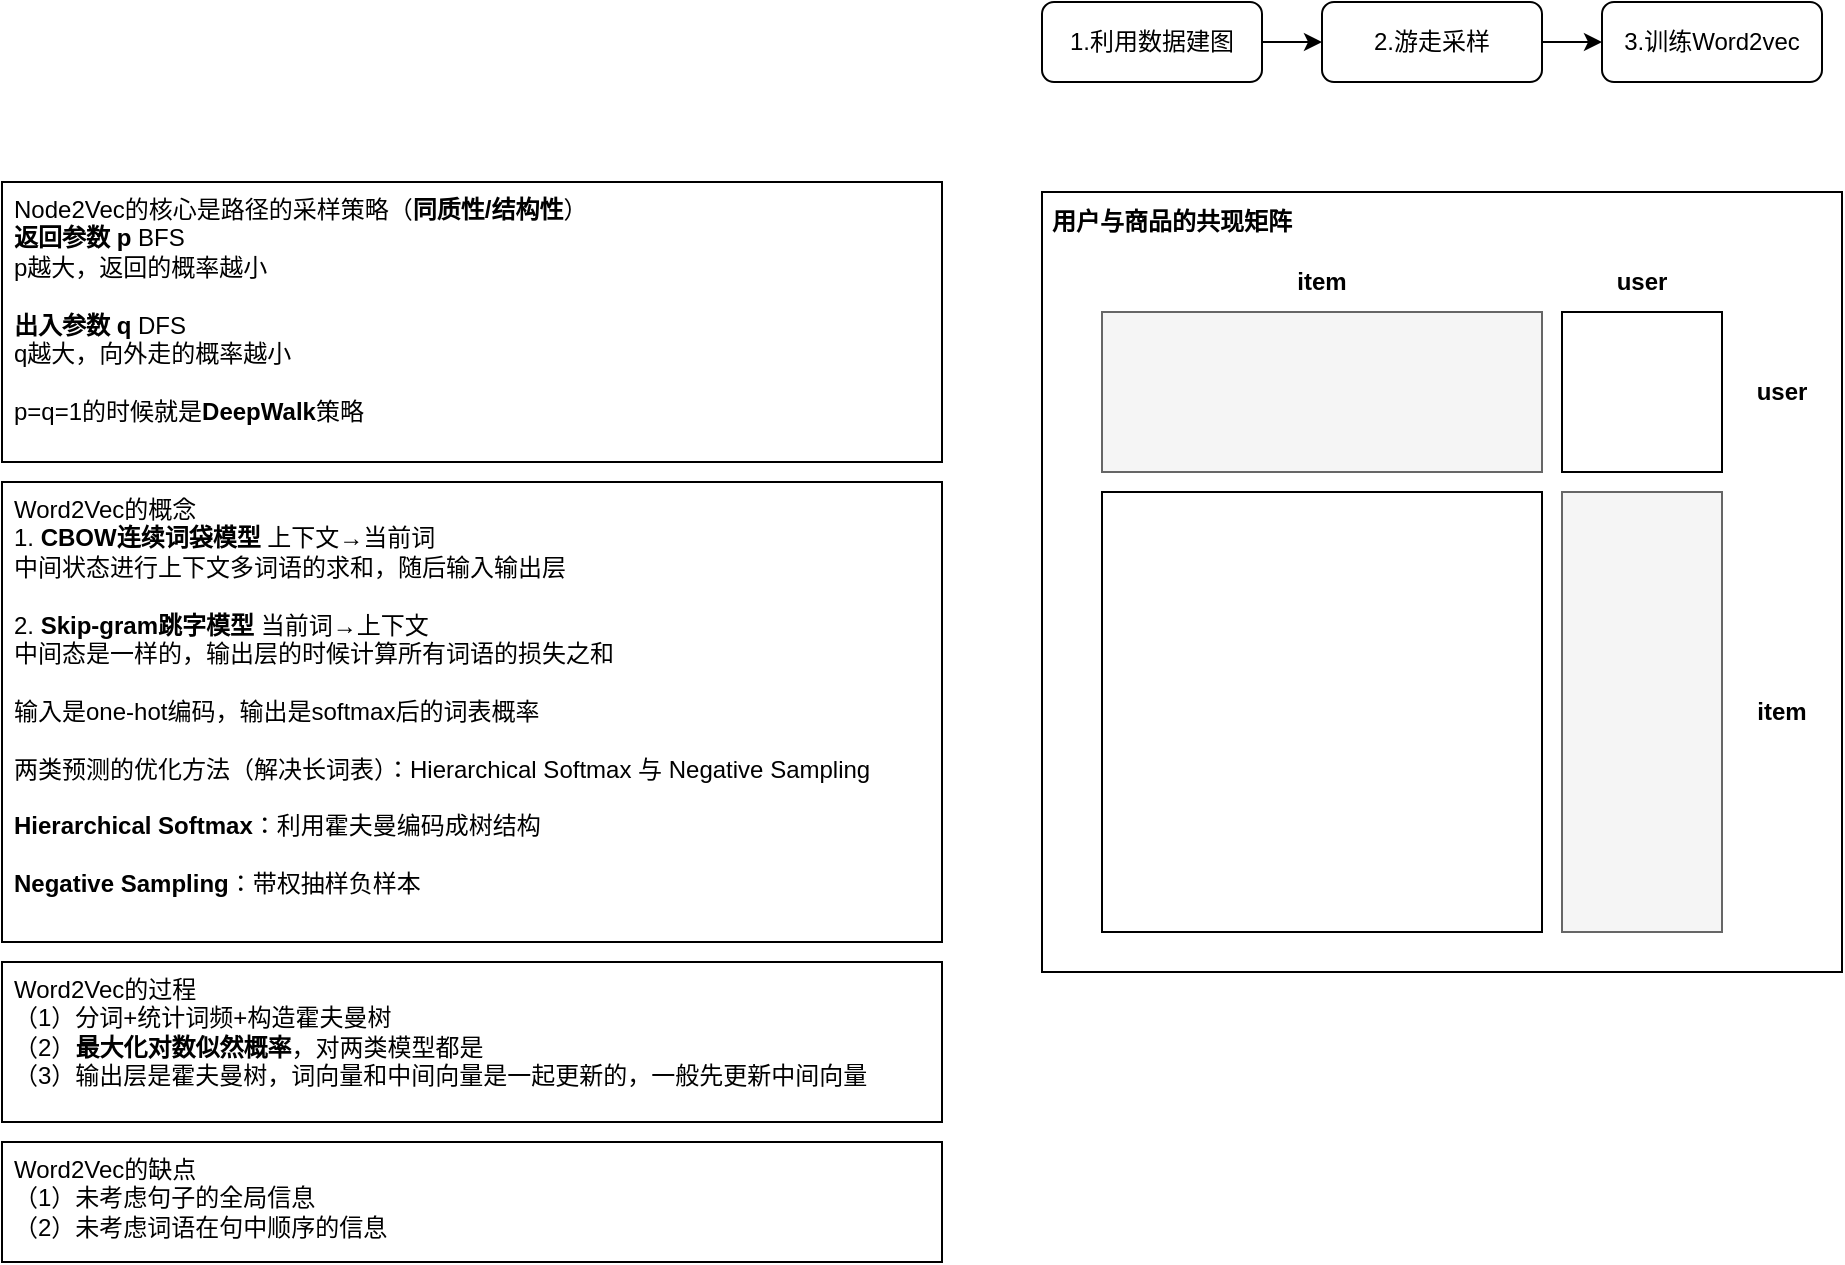 <mxfile version="24.7.6">
  <diagram name="第 1 页" id="zDOgWTLFwLM5gEDVrxWN">
    <mxGraphModel dx="1786" dy="757" grid="1" gridSize="10" guides="1" tooltips="1" connect="1" arrows="1" fold="1" page="0" pageScale="1" pageWidth="827" pageHeight="1169" math="0" shadow="0">
      <root>
        <mxCell id="0" />
        <mxCell id="1" parent="0" />
        <mxCell id="Zc8_B8wsB4UqZe0BXlzT-10" value="" style="rounded=0;whiteSpace=wrap;html=1;rotation=90;" vertex="1" parent="1">
          <mxGeometry x="225" y="260" width="390" height="400" as="geometry" />
        </mxCell>
        <mxCell id="E42auruJM5JTtXHaCHzA-1" value="&lt;div&gt;Node2Vec的核心是路径的采样策略（&lt;b&gt;同质性/结构性&lt;/b&gt;）&lt;/div&gt;&lt;b&gt;返回参数 p&lt;/b&gt; BFS&lt;div&gt;p越大，返回的概率越小&lt;br&gt;&lt;div&gt;&lt;br&gt;&lt;/div&gt;&lt;div&gt;&lt;b&gt;出入参数 q&lt;/b&gt; DFS&lt;/div&gt;&lt;/div&gt;&lt;div&gt;q越大，向外走的概率越小&lt;/div&gt;&lt;div&gt;&lt;br&gt;&lt;/div&gt;&lt;div&gt;p=q=1的时候就是&lt;b&gt;DeepWalk&lt;/b&gt;策略&lt;/div&gt;" style="rounded=0;whiteSpace=wrap;html=1;align=left;verticalAlign=top;spacingLeft=4;" parent="1" vertex="1">
          <mxGeometry x="-300" y="260" width="470" height="140" as="geometry" />
        </mxCell>
        <mxCell id="E42auruJM5JTtXHaCHzA-3" value="Word2Vec的概念&amp;nbsp;&lt;div&gt;1. &lt;b&gt;CBOW连续词袋模型&lt;/b&gt; 上下文→当前词&lt;/div&gt;&lt;div&gt;中间状态进行上下文多词语的求和，随后输入输出层&lt;/div&gt;&lt;div&gt;&lt;br&gt;&lt;/div&gt;&lt;div&gt;2. &lt;b&gt;Skip-gram跳字模型&lt;/b&gt; 当前词→上下文&lt;/div&gt;&lt;div&gt;中间态是一样的，输出层的时候计算所有词语的损失之和&lt;/div&gt;&lt;div&gt;&lt;br&gt;&lt;/div&gt;&lt;div&gt;输入是one-hot编码，输出是softmax后的词表概率&lt;/div&gt;&lt;div&gt;&lt;br&gt;&lt;/div&gt;&lt;div&gt;两类预测的优化方法（解决长词表）：Hierarchical Softmax 与 Negative Sampling&lt;/div&gt;&lt;div&gt;&lt;br&gt;&lt;/div&gt;&lt;div&gt;&lt;b&gt;Hierarchical Softmax&lt;/b&gt;：利用霍夫曼编码成树结构&lt;br&gt;&lt;/div&gt;&lt;div&gt;&lt;br&gt;&lt;/div&gt;&lt;div&gt;&lt;b&gt;Negative Sampling&lt;/b&gt;：带权抽样负样本&lt;br&gt;&lt;/div&gt;" style="rounded=0;whiteSpace=wrap;html=1;align=left;verticalAlign=top;spacingLeft=4;" parent="1" vertex="1">
          <mxGeometry x="-300" y="410" width="470" height="230" as="geometry" />
        </mxCell>
        <mxCell id="E42auruJM5JTtXHaCHzA-4" value="Word2Vec的过程&lt;div&gt;（1）分词+统计词频+构造霍夫曼树&lt;/div&gt;&lt;div&gt;（2）&lt;b&gt;最大化对数似然概率&lt;/b&gt;，对两类模型都是&lt;/div&gt;&lt;div&gt;（3）输出层是霍夫曼树，词向量和中间向量是一起更新的，一般先更新中间向量&amp;nbsp;&lt;/div&gt;" style="rounded=0;whiteSpace=wrap;html=1;align=left;verticalAlign=top;spacingLeft=4;" parent="1" vertex="1">
          <mxGeometry x="-300" y="650" width="470" height="80" as="geometry" />
        </mxCell>
        <mxCell id="E42auruJM5JTtXHaCHzA-5" value="Word2Vec的缺点&lt;div&gt;（1）未考虑句子的全局信息&lt;/div&gt;&lt;div&gt;（2）未考虑词语在句中顺序的信息&lt;/div&gt;" style="rounded=0;whiteSpace=wrap;html=1;align=left;verticalAlign=top;spacingLeft=4;" parent="1" vertex="1">
          <mxGeometry x="-300" y="740" width="470" height="60" as="geometry" />
        </mxCell>
        <mxCell id="Zc8_B8wsB4UqZe0BXlzT-1" value="" style="rounded=0;whiteSpace=wrap;html=1;fillColor=#f5f5f5;fontColor=#333333;strokeColor=#666666;" vertex="1" parent="1">
          <mxGeometry x="250" y="325" width="220" height="80" as="geometry" />
        </mxCell>
        <mxCell id="Zc8_B8wsB4UqZe0BXlzT-2" value="" style="rounded=0;whiteSpace=wrap;html=1;rotation=90;fillColor=#f5f5f5;fontColor=#333333;strokeColor=#666666;" vertex="1" parent="1">
          <mxGeometry x="410" y="485" width="220" height="80" as="geometry" />
        </mxCell>
        <mxCell id="Zc8_B8wsB4UqZe0BXlzT-3" value="" style="rounded=0;whiteSpace=wrap;html=1;rotation=90;" vertex="1" parent="1">
          <mxGeometry x="480" y="325" width="80" height="80" as="geometry" />
        </mxCell>
        <mxCell id="Zc8_B8wsB4UqZe0BXlzT-4" value="" style="rounded=0;whiteSpace=wrap;html=1;rotation=90;" vertex="1" parent="1">
          <mxGeometry x="250" y="415" width="220" height="220" as="geometry" />
        </mxCell>
        <mxCell id="Zc8_B8wsB4UqZe0BXlzT-5" value="item" style="text;html=1;align=center;verticalAlign=middle;whiteSpace=wrap;rounded=0;fontStyle=1" vertex="1" parent="1">
          <mxGeometry x="330" y="295" width="60" height="30" as="geometry" />
        </mxCell>
        <mxCell id="Zc8_B8wsB4UqZe0BXlzT-6" value="user" style="text;html=1;align=center;verticalAlign=middle;whiteSpace=wrap;rounded=0;fontStyle=1" vertex="1" parent="1">
          <mxGeometry x="490" y="295" width="60" height="30" as="geometry" />
        </mxCell>
        <mxCell id="Zc8_B8wsB4UqZe0BXlzT-7" value="user" style="text;html=1;align=center;verticalAlign=middle;whiteSpace=wrap;rounded=0;fontStyle=1" vertex="1" parent="1">
          <mxGeometry x="560" y="350" width="60" height="30" as="geometry" />
        </mxCell>
        <mxCell id="Zc8_B8wsB4UqZe0BXlzT-8" value="item" style="text;html=1;align=center;verticalAlign=middle;whiteSpace=wrap;rounded=0;fontStyle=1" vertex="1" parent="1">
          <mxGeometry x="560" y="510" width="60" height="30" as="geometry" />
        </mxCell>
        <mxCell id="Zc8_B8wsB4UqZe0BXlzT-9" value="用户与商品的共现矩阵" style="text;html=1;align=center;verticalAlign=middle;whiteSpace=wrap;rounded=0;fontStyle=1" vertex="1" parent="1">
          <mxGeometry x="220" y="265" width="130" height="30" as="geometry" />
        </mxCell>
        <mxCell id="Zc8_B8wsB4UqZe0BXlzT-13" value="" style="edgeStyle=orthogonalEdgeStyle;rounded=0;orthogonalLoop=1;jettySize=auto;html=1;" edge="1" parent="1" source="Zc8_B8wsB4UqZe0BXlzT-11" target="Zc8_B8wsB4UqZe0BXlzT-12">
          <mxGeometry relative="1" as="geometry" />
        </mxCell>
        <mxCell id="Zc8_B8wsB4UqZe0BXlzT-11" value="1.利用数据建图" style="rounded=1;whiteSpace=wrap;html=1;" vertex="1" parent="1">
          <mxGeometry x="220" y="170" width="110" height="40" as="geometry" />
        </mxCell>
        <mxCell id="Zc8_B8wsB4UqZe0BXlzT-15" value="" style="edgeStyle=orthogonalEdgeStyle;rounded=0;orthogonalLoop=1;jettySize=auto;html=1;" edge="1" parent="1" source="Zc8_B8wsB4UqZe0BXlzT-12" target="Zc8_B8wsB4UqZe0BXlzT-14">
          <mxGeometry relative="1" as="geometry" />
        </mxCell>
        <mxCell id="Zc8_B8wsB4UqZe0BXlzT-12" value="2.游走采样" style="rounded=1;whiteSpace=wrap;html=1;" vertex="1" parent="1">
          <mxGeometry x="360" y="170" width="110" height="40" as="geometry" />
        </mxCell>
        <mxCell id="Zc8_B8wsB4UqZe0BXlzT-14" value="3.训练Word2vec" style="rounded=1;whiteSpace=wrap;html=1;" vertex="1" parent="1">
          <mxGeometry x="500" y="170" width="110" height="40" as="geometry" />
        </mxCell>
      </root>
    </mxGraphModel>
  </diagram>
</mxfile>

